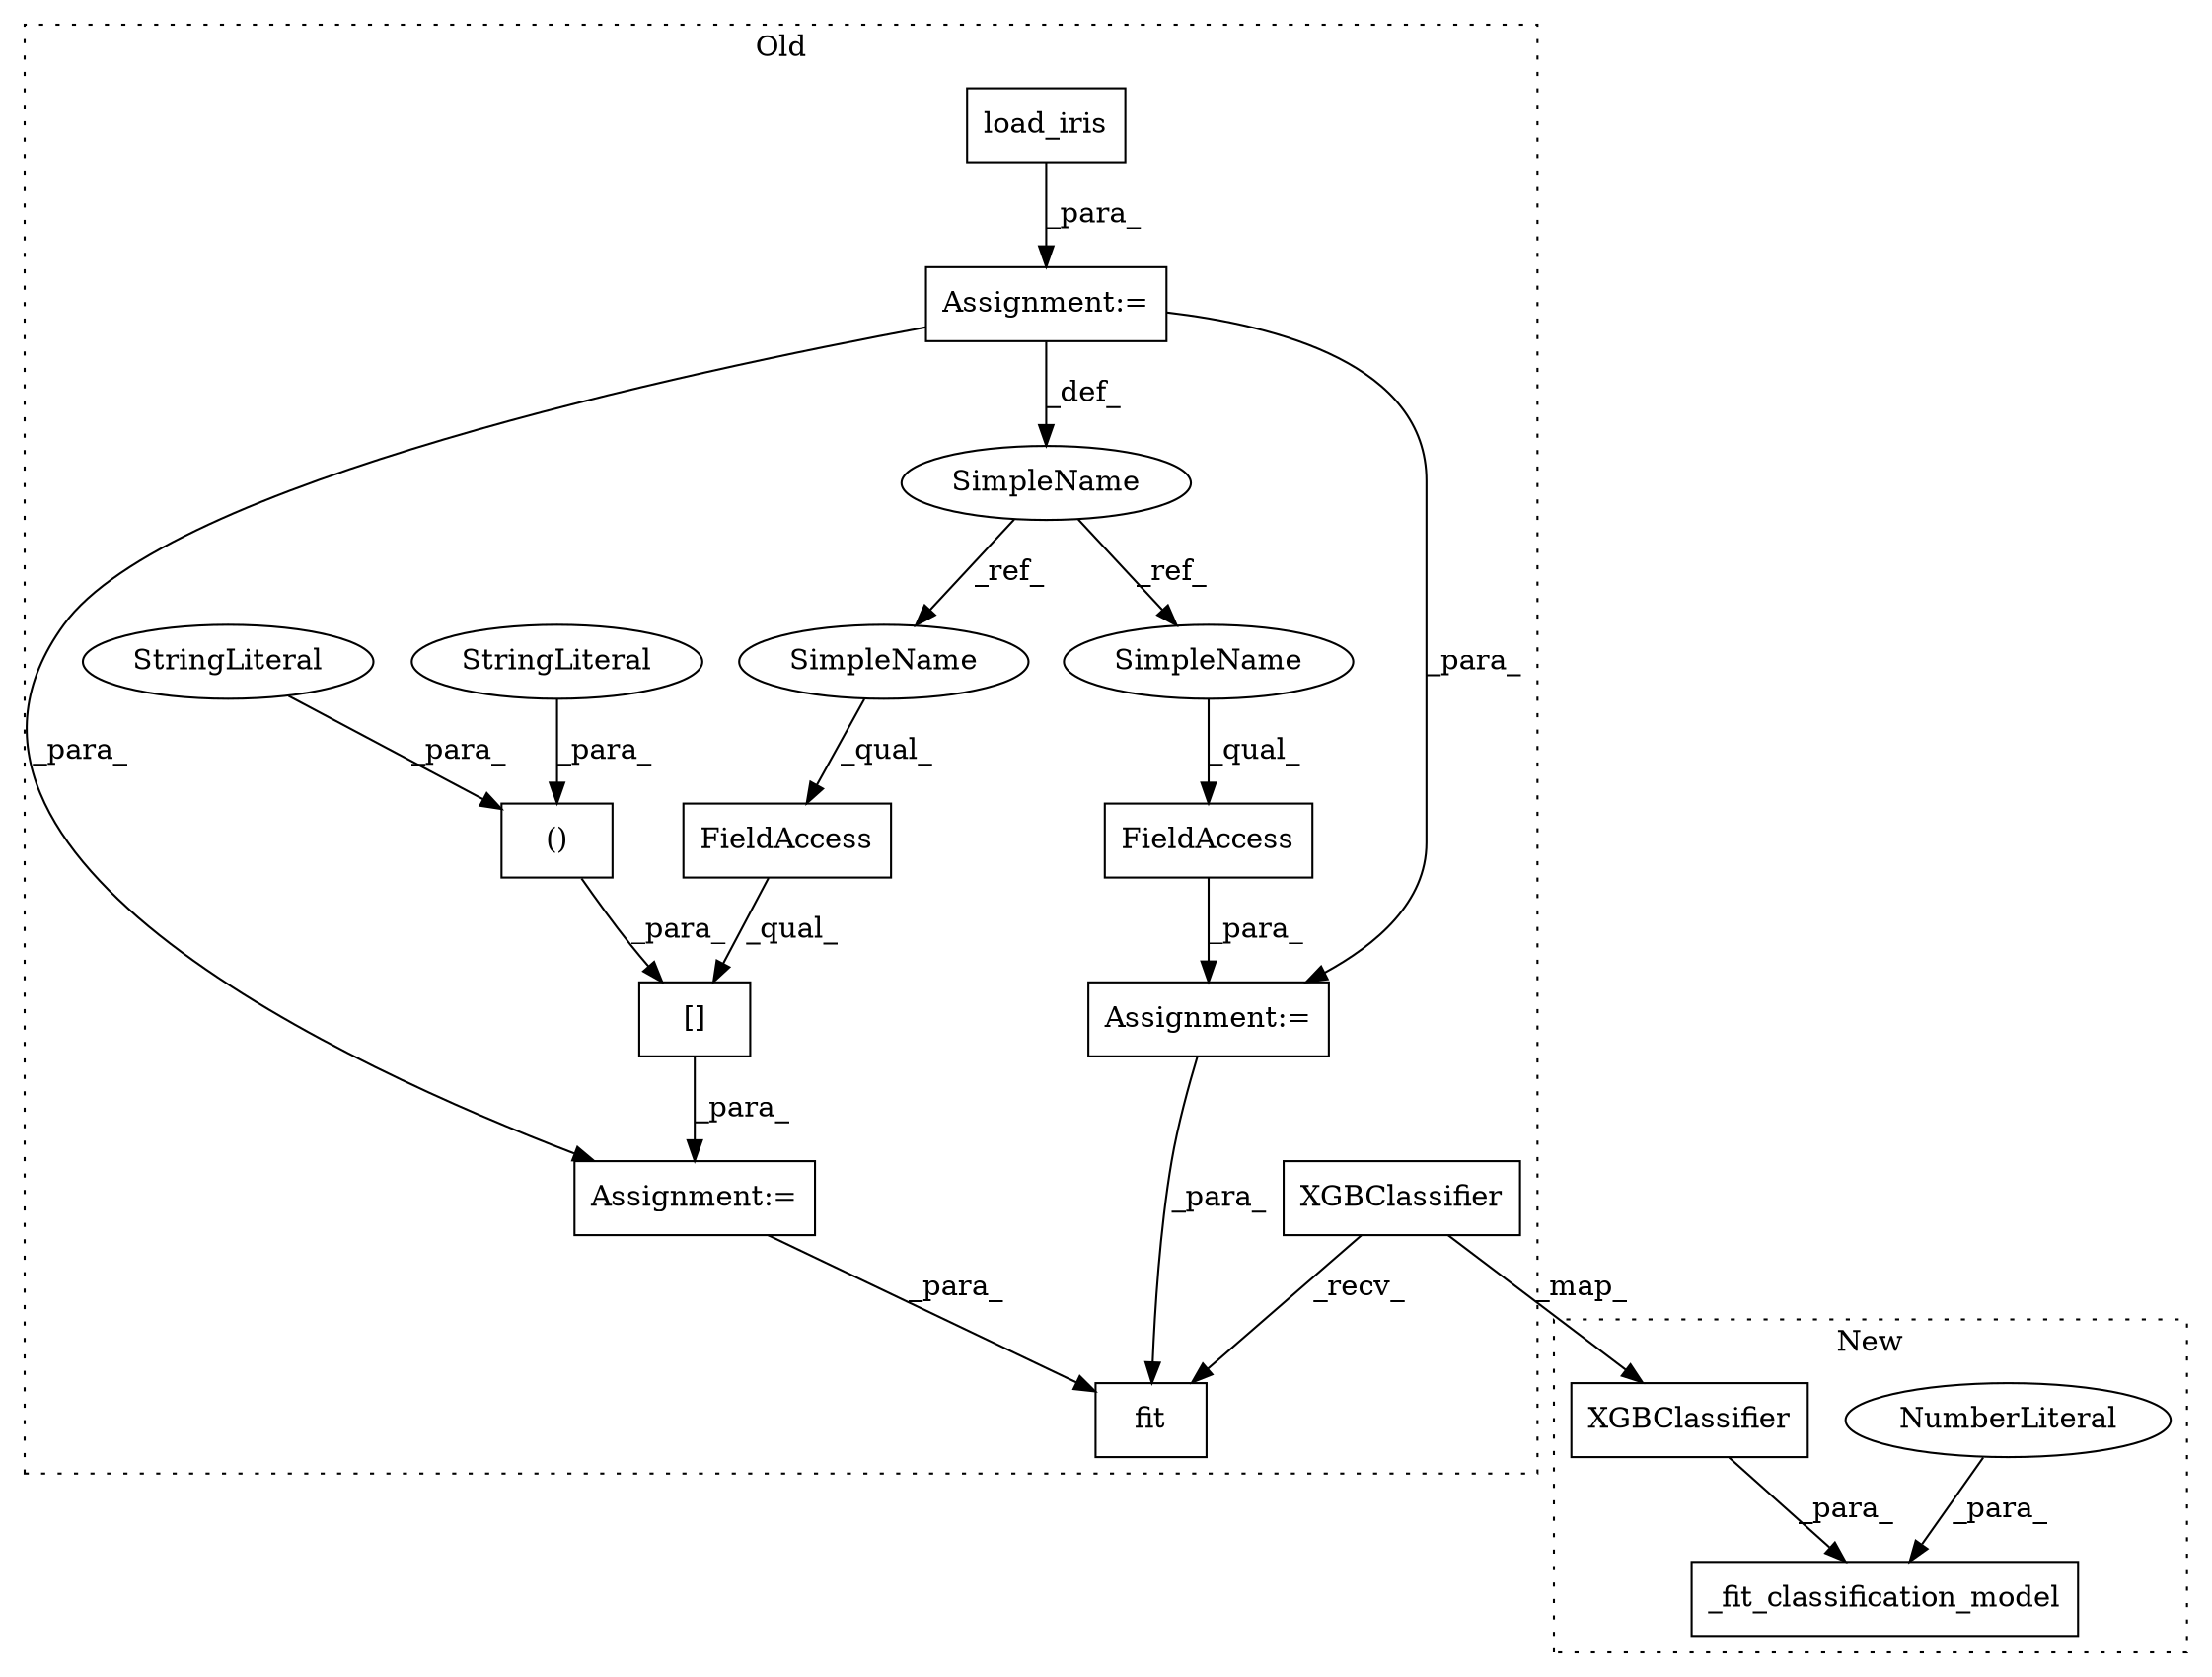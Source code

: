 digraph G {
subgraph cluster0 {
1 [label="load_iris" a="32" s="2333" l="11" shape="box"];
3 [label="fit" a="32" s="2483,2490" l="4,1" shape="box"];
4 [label="()" a="106" s="2367" l="46" shape="box"];
5 [label="[]" a="2" s="2352,2413" l="15,2" shape="box"];
8 [label="XGBClassifier" a="32" s="2444,2472" l="14,1" shape="box"];
9 [label="FieldAccess" a="22" s="2423" l="11" shape="box"];
10 [label="SimpleName" a="42" s="2328" l="4" shape="ellipse"];
11 [label="FieldAccess" a="22" s="2352" l="9" shape="box"];
12 [label="Assignment:=" a="7" s="2332" l="1" shape="box"];
13 [label="Assignment:=" a="7" s="2422" l="1" shape="box"];
14 [label="StringLiteral" a="45" s="2397" l="16" shape="ellipse"];
15 [label="Assignment:=" a="7" s="2351" l="1" shape="box"];
16 [label="StringLiteral" a="45" s="2367" l="17" shape="ellipse"];
17 [label="SimpleName" a="42" s="2352" l="4" shape="ellipse"];
18 [label="SimpleName" a="42" s="2423" l="4" shape="ellipse"];
label = "Old";
style="dotted";
}
subgraph cluster1 {
2 [label="_fit_classification_model" a="32" s="3172,3229" l="26,1" shape="box"];
6 [label="NumberLiteral" a="34" s="3228" l="1" shape="ellipse"];
7 [label="XGBClassifier" a="32" s="3198,3226" l="14,1" shape="box"];
label = "New";
style="dotted";
}
1 -> 12 [label="_para_"];
4 -> 5 [label="_para_"];
5 -> 15 [label="_para_"];
6 -> 2 [label="_para_"];
7 -> 2 [label="_para_"];
8 -> 7 [label="_map_"];
8 -> 3 [label="_recv_"];
9 -> 13 [label="_para_"];
10 -> 17 [label="_ref_"];
10 -> 18 [label="_ref_"];
11 -> 5 [label="_qual_"];
12 -> 10 [label="_def_"];
12 -> 15 [label="_para_"];
12 -> 13 [label="_para_"];
13 -> 3 [label="_para_"];
14 -> 4 [label="_para_"];
15 -> 3 [label="_para_"];
16 -> 4 [label="_para_"];
17 -> 11 [label="_qual_"];
18 -> 9 [label="_qual_"];
}